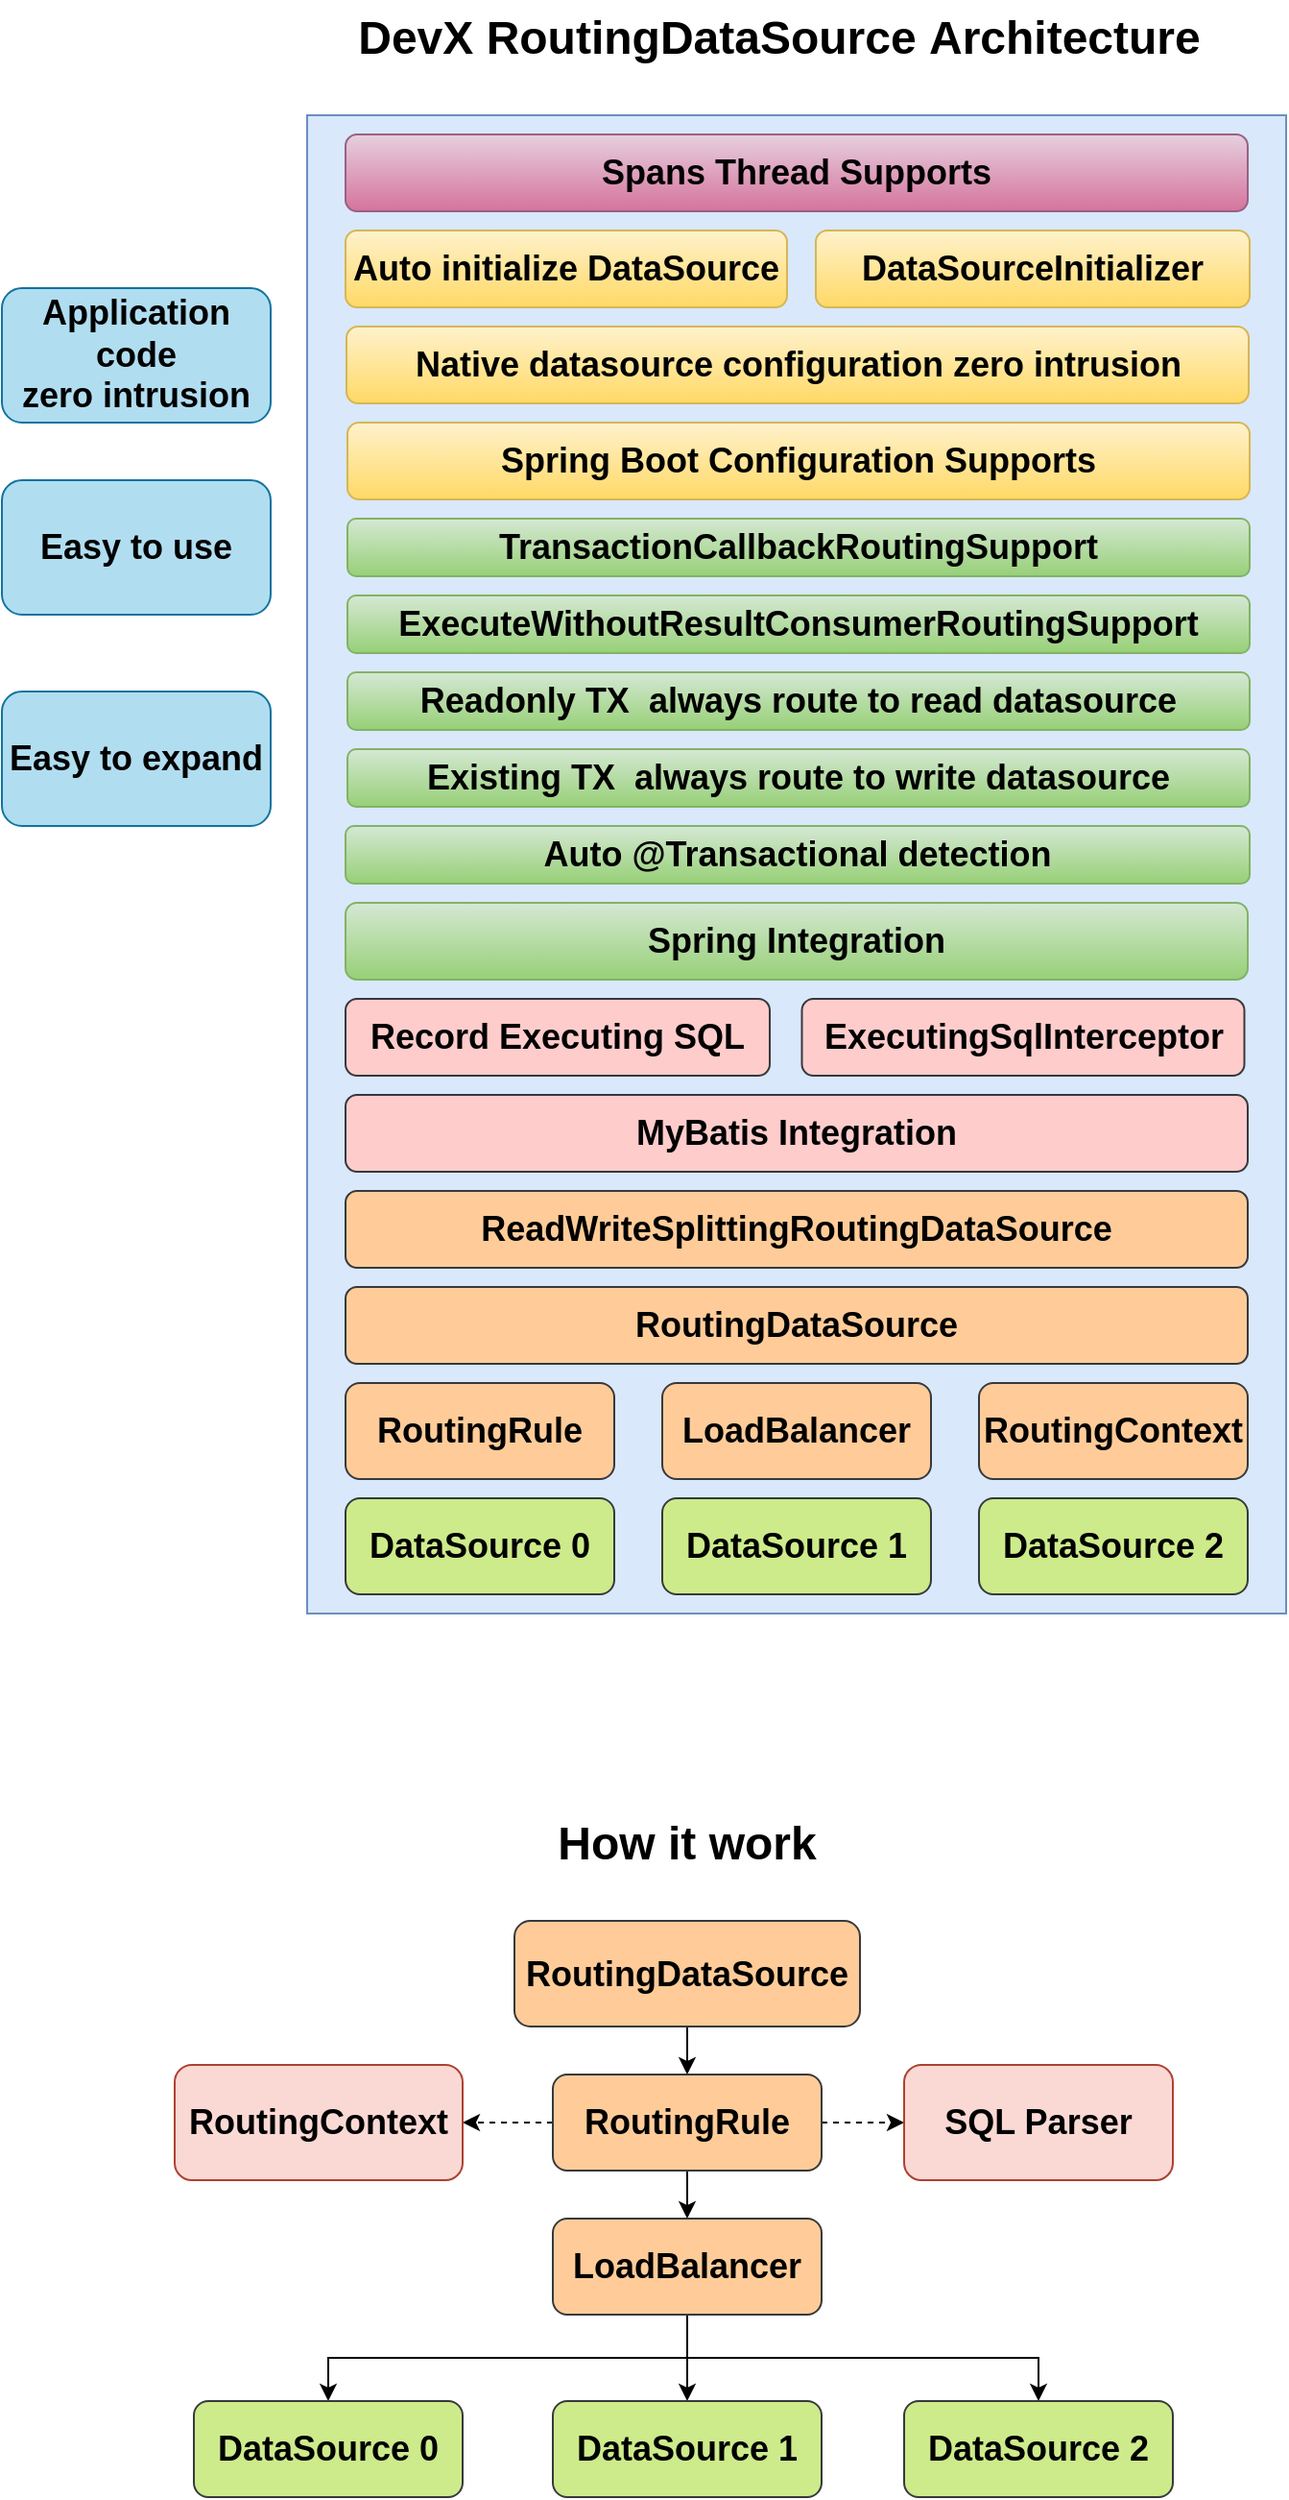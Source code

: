 <mxfile version="21.2.9" type="github">
  <diagram name="第 1 页" id="yUAKFgmiYI_kj1EXI8XT">
    <mxGraphModel dx="1014" dy="1701" grid="1" gridSize="10" guides="1" tooltips="1" connect="1" arrows="1" fold="1" page="1" pageScale="1" pageWidth="827" pageHeight="1169" math="0" shadow="0">
      <root>
        <mxCell id="0" />
        <mxCell id="1" parent="0" />
        <mxCell id="vJH0OtKHY2Miuph9InEm-1" value="" style="rounded=0;whiteSpace=wrap;html=1;fillColor=#dae8fc;strokeColor=#6c8ebf;" parent="1" vertex="1">
          <mxGeometry x="259" y="-220" width="510" height="780" as="geometry" />
        </mxCell>
        <mxCell id="vJH0OtKHY2Miuph9InEm-2" value="&lt;font style=&quot;font-size: 18px;&quot;&gt;&lt;b&gt;DataSource 0&lt;/b&gt;&lt;/font&gt;" style="rounded=1;whiteSpace=wrap;html=1;fillColor=#cdeb8b;strokeColor=#36393d;" parent="1" vertex="1">
          <mxGeometry x="279" y="500" width="140" height="50" as="geometry" />
        </mxCell>
        <mxCell id="vJH0OtKHY2Miuph9InEm-3" value="&lt;font style=&quot;font-size: 18px;&quot;&gt;&lt;b&gt;DataSource 1&lt;/b&gt;&lt;/font&gt;" style="rounded=1;whiteSpace=wrap;html=1;fillColor=#cdeb8b;strokeColor=#36393d;" parent="1" vertex="1">
          <mxGeometry x="444" y="500" width="140" height="50" as="geometry" />
        </mxCell>
        <mxCell id="vJH0OtKHY2Miuph9InEm-4" value="&lt;font style=&quot;font-size: 18px;&quot;&gt;&lt;b&gt;DataSource 2&lt;/b&gt;&lt;/font&gt;" style="rounded=1;whiteSpace=wrap;html=1;fillColor=#cdeb8b;strokeColor=#36393d;" parent="1" vertex="1">
          <mxGeometry x="609" y="500" width="140" height="50" as="geometry" />
        </mxCell>
        <mxCell id="vJH0OtKHY2Miuph9InEm-5" value="&lt;font style=&quot;font-size: 18px;&quot;&gt;&lt;b&gt;RoutingDataSource&lt;/b&gt;&lt;/font&gt;" style="rounded=1;whiteSpace=wrap;html=1;fillColor=#ffcc99;strokeColor=#36393d;" parent="1" vertex="1">
          <mxGeometry x="279" y="390" width="470" height="40" as="geometry" />
        </mxCell>
        <mxCell id="vJH0OtKHY2Miuph9InEm-6" value="&lt;b&gt;&lt;font style=&quot;font-size: 18px;&quot;&gt;RoutingRule&lt;/font&gt;&lt;/b&gt;" style="rounded=1;whiteSpace=wrap;html=1;fillColor=#ffcc99;strokeColor=#36393d;" parent="1" vertex="1">
          <mxGeometry x="279" y="440" width="140" height="50" as="geometry" />
        </mxCell>
        <mxCell id="vJH0OtKHY2Miuph9InEm-7" value="&lt;b&gt;&lt;font style=&quot;font-size: 18px;&quot;&gt;LoadBalancer&lt;/font&gt;&lt;/b&gt;" style="rounded=1;whiteSpace=wrap;html=1;fillColor=#ffcc99;strokeColor=#36393d;" parent="1" vertex="1">
          <mxGeometry x="444" y="440" width="140" height="50" as="geometry" />
        </mxCell>
        <mxCell id="vJH0OtKHY2Miuph9InEm-8" value="&lt;b&gt;&lt;font style=&quot;font-size: 18px;&quot;&gt;RoutingContext&lt;/font&gt;&lt;/b&gt;" style="rounded=1;whiteSpace=wrap;html=1;fillColor=#ffcc99;strokeColor=#36393d;" parent="1" vertex="1">
          <mxGeometry x="609" y="440" width="140" height="50" as="geometry" />
        </mxCell>
        <mxCell id="vJH0OtKHY2Miuph9InEm-9" value="&lt;font style=&quot;font-size: 18px;&quot;&gt;&lt;b&gt;MyBatis Integration&lt;/b&gt;&lt;/font&gt;" style="rounded=1;whiteSpace=wrap;html=1;fillColor=#ffcccc;strokeColor=#36393d;" parent="1" vertex="1">
          <mxGeometry x="279" y="290" width="470" height="40" as="geometry" />
        </mxCell>
        <mxCell id="vJH0OtKHY2Miuph9InEm-10" value="&lt;font style=&quot;font-size: 18px;&quot;&gt;&lt;b&gt;Spring Integration&lt;/b&gt;&lt;/font&gt;" style="rounded=1;whiteSpace=wrap;html=1;fillColor=#d5e8d4;strokeColor=#82b366;gradientColor=#97d077;" parent="1" vertex="1">
          <mxGeometry x="279" y="190" width="470" height="40" as="geometry" />
        </mxCell>
        <mxCell id="vJH0OtKHY2Miuph9InEm-11" value="&lt;font style=&quot;font-size: 18px;&quot;&gt;&lt;b&gt;Spring Boot Configuration Supports&lt;/b&gt;&lt;/font&gt;" style="rounded=1;whiteSpace=wrap;html=1;fillColor=#fff2cc;strokeColor=#d6b656;gradientColor=#ffd966;" parent="1" vertex="1">
          <mxGeometry x="280" y="-60" width="470" height="40" as="geometry" />
        </mxCell>
        <mxCell id="vJH0OtKHY2Miuph9InEm-12" value="&lt;b&gt;&lt;font style=&quot;font-size: 18px;&quot;&gt;ReadWriteSplittingRoutingDataSource&lt;/font&gt;&lt;/b&gt;" style="rounded=1;whiteSpace=wrap;html=1;fillColor=#ffcc99;strokeColor=#36393d;" parent="1" vertex="1">
          <mxGeometry x="279" y="340" width="470" height="40" as="geometry" />
        </mxCell>
        <mxCell id="vJH0OtKHY2Miuph9InEm-13" value="&lt;font style=&quot;font-size: 18px;&quot;&gt;&lt;b&gt;Application code &lt;br&gt;zero intrusion&lt;/b&gt;&lt;/font&gt;" style="rounded=1;whiteSpace=wrap;html=1;fillColor=#b1ddf0;strokeColor=#10739e;" parent="1" vertex="1">
          <mxGeometry x="100" y="-130" width="140" height="70" as="geometry" />
        </mxCell>
        <mxCell id="vJH0OtKHY2Miuph9InEm-14" value="&lt;font style=&quot;font-size: 18px;&quot;&gt;&lt;b&gt;Easy to use&lt;/b&gt;&lt;/font&gt;" style="rounded=1;whiteSpace=wrap;html=1;fillColor=#b1ddf0;strokeColor=#10739e;" parent="1" vertex="1">
          <mxGeometry x="100" y="-30" width="140" height="70" as="geometry" />
        </mxCell>
        <mxCell id="vJH0OtKHY2Miuph9InEm-15" value="&lt;b&gt;&lt;font style=&quot;font-size: 18px;&quot;&gt;Easy to expand&lt;/font&gt;&lt;/b&gt;" style="rounded=1;whiteSpace=wrap;html=1;fillColor=#b1ddf0;strokeColor=#10739e;" parent="1" vertex="1">
          <mxGeometry x="100" y="80" width="140" height="70" as="geometry" />
        </mxCell>
        <mxCell id="vJH0OtKHY2Miuph9InEm-16" value="&lt;font style=&quot;font-size: 18px;&quot;&gt;&lt;b style=&quot;&quot;&gt;Auto @Transactional&amp;nbsp;detection&lt;/b&gt;&lt;/font&gt;" style="rounded=1;whiteSpace=wrap;html=1;fillColor=#d5e8d4;strokeColor=#82b366;gradientColor=#97d077;" parent="1" vertex="1">
          <mxGeometry x="279" y="150" width="471" height="30" as="geometry" />
        </mxCell>
        <mxCell id="vJH0OtKHY2Miuph9InEm-17" value="&lt;font style=&quot;font-size: 18px;&quot;&gt;&lt;b&gt;Existing TX&amp;nbsp;&amp;nbsp;&lt;/b&gt;&lt;/font&gt;&lt;b&gt;&lt;font style=&quot;font-size: 18px;&quot;&gt;always route to write datasource&lt;/font&gt;&lt;/b&gt;" style="rounded=1;whiteSpace=wrap;html=1;fillColor=#d5e8d4;strokeColor=#82b366;gradientColor=#97d077;" parent="1" vertex="1">
          <mxGeometry x="280" y="110" width="470" height="30" as="geometry" />
        </mxCell>
        <mxCell id="vJH0OtKHY2Miuph9InEm-18" value="&lt;b&gt;&lt;font style=&quot;font-size: 18px;&quot;&gt;Native datasource configuration zero intrusion&lt;/font&gt;&lt;/b&gt;" style="rounded=1;whiteSpace=wrap;html=1;fillColor=#fff2cc;strokeColor=#d6b656;gradientColor=#ffd966;" parent="1" vertex="1">
          <mxGeometry x="279.5" y="-110" width="470" height="40" as="geometry" />
        </mxCell>
        <mxCell id="vJH0OtKHY2Miuph9InEm-21" style="edgeStyle=orthogonalEdgeStyle;rounded=0;orthogonalLoop=1;jettySize=auto;html=1;" parent="1" source="vJH0OtKHY2Miuph9InEm-19" target="vJH0OtKHY2Miuph9InEm-20" edge="1">
          <mxGeometry relative="1" as="geometry" />
        </mxCell>
        <mxCell id="vJH0OtKHY2Miuph9InEm-19" value="&lt;font style=&quot;font-size: 18px;&quot;&gt;&lt;b&gt;RoutingDataSource&lt;/b&gt;&lt;/font&gt;" style="rounded=1;whiteSpace=wrap;html=1;fillColor=#ffcc99;strokeColor=#36393d;" parent="1" vertex="1">
          <mxGeometry x="367" y="720" width="180" height="55" as="geometry" />
        </mxCell>
        <mxCell id="vJH0OtKHY2Miuph9InEm-23" style="edgeStyle=orthogonalEdgeStyle;rounded=0;orthogonalLoop=1;jettySize=auto;html=1;" parent="1" source="vJH0OtKHY2Miuph9InEm-20" target="vJH0OtKHY2Miuph9InEm-22" edge="1">
          <mxGeometry relative="1" as="geometry" />
        </mxCell>
        <mxCell id="vJH0OtKHY2Miuph9InEm-31" value="" style="edgeStyle=orthogonalEdgeStyle;rounded=0;orthogonalLoop=1;jettySize=auto;html=1;dashed=1;" parent="1" source="vJH0OtKHY2Miuph9InEm-20" target="vJH0OtKHY2Miuph9InEm-30" edge="1">
          <mxGeometry relative="1" as="geometry" />
        </mxCell>
        <mxCell id="vJH0OtKHY2Miuph9InEm-35" value="" style="edgeStyle=orthogonalEdgeStyle;rounded=0;orthogonalLoop=1;jettySize=auto;html=1;dashed=1;" parent="1" source="vJH0OtKHY2Miuph9InEm-20" target="vJH0OtKHY2Miuph9InEm-34" edge="1">
          <mxGeometry relative="1" as="geometry" />
        </mxCell>
        <mxCell id="vJH0OtKHY2Miuph9InEm-20" value="&lt;b&gt;&lt;font style=&quot;font-size: 18px;&quot;&gt;RoutingRule&lt;/font&gt;&lt;/b&gt;" style="rounded=1;whiteSpace=wrap;html=1;fillColor=#ffcc99;strokeColor=#36393d;" parent="1" vertex="1">
          <mxGeometry x="387" y="800" width="140" height="50" as="geometry" />
        </mxCell>
        <mxCell id="vJH0OtKHY2Miuph9InEm-27" style="edgeStyle=orthogonalEdgeStyle;rounded=0;orthogonalLoop=1;jettySize=auto;html=1;" parent="1" source="vJH0OtKHY2Miuph9InEm-22" target="vJH0OtKHY2Miuph9InEm-25" edge="1">
          <mxGeometry relative="1" as="geometry" />
        </mxCell>
        <mxCell id="vJH0OtKHY2Miuph9InEm-28" style="edgeStyle=orthogonalEdgeStyle;rounded=0;orthogonalLoop=1;jettySize=auto;html=1;exitX=0.5;exitY=1;exitDx=0;exitDy=0;" parent="1" source="vJH0OtKHY2Miuph9InEm-22" target="vJH0OtKHY2Miuph9InEm-24" edge="1">
          <mxGeometry relative="1" as="geometry" />
        </mxCell>
        <mxCell id="vJH0OtKHY2Miuph9InEm-29" style="edgeStyle=orthogonalEdgeStyle;rounded=0;orthogonalLoop=1;jettySize=auto;html=1;exitX=0.5;exitY=1;exitDx=0;exitDy=0;" parent="1" source="vJH0OtKHY2Miuph9InEm-22" target="vJH0OtKHY2Miuph9InEm-26" edge="1">
          <mxGeometry relative="1" as="geometry" />
        </mxCell>
        <mxCell id="vJH0OtKHY2Miuph9InEm-22" value="&lt;b&gt;&lt;font style=&quot;font-size: 18px;&quot;&gt;LoadBalancer&lt;/font&gt;&lt;/b&gt;" style="rounded=1;whiteSpace=wrap;html=1;fillColor=#ffcc99;strokeColor=#36393d;" parent="1" vertex="1">
          <mxGeometry x="387" y="875" width="140" height="50" as="geometry" />
        </mxCell>
        <mxCell id="vJH0OtKHY2Miuph9InEm-24" value="&lt;font style=&quot;font-size: 18px;&quot;&gt;&lt;b&gt;DataSource 0&lt;/b&gt;&lt;/font&gt;" style="rounded=1;whiteSpace=wrap;html=1;fillColor=#cdeb8b;strokeColor=#36393d;" parent="1" vertex="1">
          <mxGeometry x="200" y="970" width="140" height="50" as="geometry" />
        </mxCell>
        <mxCell id="vJH0OtKHY2Miuph9InEm-25" value="&lt;font style=&quot;font-size: 18px;&quot;&gt;&lt;b&gt;DataSource 1&lt;/b&gt;&lt;/font&gt;" style="rounded=1;whiteSpace=wrap;html=1;fillColor=#cdeb8b;strokeColor=#36393d;" parent="1" vertex="1">
          <mxGeometry x="387" y="970" width="140" height="50" as="geometry" />
        </mxCell>
        <mxCell id="vJH0OtKHY2Miuph9InEm-26" value="&lt;font style=&quot;font-size: 18px;&quot;&gt;&lt;b&gt;DataSource 2&lt;/b&gt;&lt;/font&gt;" style="rounded=1;whiteSpace=wrap;html=1;fillColor=#cdeb8b;strokeColor=#36393d;" parent="1" vertex="1">
          <mxGeometry x="570" y="970" width="140" height="50" as="geometry" />
        </mxCell>
        <mxCell id="vJH0OtKHY2Miuph9InEm-30" value="&lt;font style=&quot;font-size: 18px;&quot;&gt;&lt;b&gt;SQL Parser&lt;/b&gt;&lt;/font&gt;" style="whiteSpace=wrap;html=1;fillColor=#fad9d5;strokeColor=#ae4132;rounded=1;" parent="1" vertex="1">
          <mxGeometry x="570" y="795" width="140" height="60" as="geometry" />
        </mxCell>
        <mxCell id="vJH0OtKHY2Miuph9InEm-32" value="&lt;font style=&quot;font-size: 24px;&quot;&gt;&lt;b style=&quot;&quot;&gt;DevX RoutingDataSource&amp;nbsp;Architecture&lt;/b&gt;&lt;/font&gt;" style="text;html=1;strokeColor=none;fillColor=none;align=center;verticalAlign=middle;whiteSpace=wrap;rounded=0;" parent="1" vertex="1">
          <mxGeometry x="270" y="-280" width="470" height="40" as="geometry" />
        </mxCell>
        <mxCell id="vJH0OtKHY2Miuph9InEm-33" value="&lt;font style=&quot;font-size: 24px;&quot;&gt;&lt;b style=&quot;&quot;&gt;How it work&lt;/b&gt;&lt;/font&gt;" style="text;html=1;strokeColor=none;fillColor=none;align=center;verticalAlign=middle;whiteSpace=wrap;rounded=0;" parent="1" vertex="1">
          <mxGeometry x="222" y="660" width="470" height="40" as="geometry" />
        </mxCell>
        <mxCell id="vJH0OtKHY2Miuph9InEm-34" value="&lt;font style=&quot;font-size: 18px;&quot;&gt;&lt;b&gt;RoutingContext&lt;/b&gt;&lt;/font&gt;" style="whiteSpace=wrap;html=1;fillColor=#fad9d5;strokeColor=#ae4132;rounded=1;" parent="1" vertex="1">
          <mxGeometry x="190" y="795" width="150" height="60" as="geometry" />
        </mxCell>
        <mxCell id="DO5tkAUlz4x5aCXxbuHO-1" value="&lt;font style=&quot;font-size: 18px;&quot;&gt;&lt;b&gt;Auto&amp;nbsp;initialize DataSource&lt;/b&gt;&lt;/font&gt;" style="rounded=1;whiteSpace=wrap;html=1;fillColor=#fff2cc;strokeColor=#d6b656;gradientColor=#ffd966;" vertex="1" parent="1">
          <mxGeometry x="279" y="-160" width="230" height="40" as="geometry" />
        </mxCell>
        <mxCell id="DO5tkAUlz4x5aCXxbuHO-2" value="&lt;font style=&quot;font-size: 18px;&quot;&gt;&lt;b&gt;DataSourceInitializer&lt;/b&gt;&lt;/font&gt;" style="rounded=1;whiteSpace=wrap;html=1;fillColor=#fff2cc;strokeColor=#d6b656;gradientColor=#ffd966;" vertex="1" parent="1">
          <mxGeometry x="524" y="-160" width="226" height="40" as="geometry" />
        </mxCell>
        <mxCell id="DO5tkAUlz4x5aCXxbuHO-3" value="&lt;font style=&quot;&quot;&gt;&lt;font style=&quot;&quot;&gt;&lt;b&gt;&lt;font style=&quot;font-size: 18px;&quot;&gt;Record &lt;/font&gt;&lt;/b&gt;&lt;b style=&quot;font-size: 18px;&quot;&gt;Executing&lt;/b&gt;&lt;b style=&quot;font-size: 18px;&quot;&gt;&amp;nbsp;&lt;/b&gt;&lt;/font&gt;&lt;b style=&quot;font-size: 18px;&quot;&gt;SQL&lt;/b&gt;&lt;/font&gt;" style="rounded=1;whiteSpace=wrap;html=1;fillColor=#ffcccc;strokeColor=#36393d;" vertex="1" parent="1">
          <mxGeometry x="279" y="240" width="221" height="40" as="geometry" />
        </mxCell>
        <mxCell id="DO5tkAUlz4x5aCXxbuHO-4" value="&lt;b&gt;&lt;font style=&quot;font-size: 18px;&quot;&gt;ExecutingSqlInterceptor&lt;/font&gt;&lt;/b&gt;" style="rounded=1;whiteSpace=wrap;html=1;fillColor=#ffcccc;strokeColor=#36393d;" vertex="1" parent="1">
          <mxGeometry x="516.75" y="240" width="230.5" height="40" as="geometry" />
        </mxCell>
        <mxCell id="DO5tkAUlz4x5aCXxbuHO-5" value="&lt;font style=&quot;font-size: 18px;&quot;&gt;&lt;b&gt;Readonly TX&amp;nbsp;&amp;nbsp;&lt;/b&gt;&lt;/font&gt;&lt;b&gt;&lt;font style=&quot;font-size: 18px;&quot;&gt;always route to read datasource&lt;/font&gt;&lt;/b&gt;" style="rounded=1;whiteSpace=wrap;html=1;fillColor=#d5e8d4;strokeColor=#82b366;gradientColor=#97d077;" vertex="1" parent="1">
          <mxGeometry x="280" y="70" width="470" height="30" as="geometry" />
        </mxCell>
        <mxCell id="DO5tkAUlz4x5aCXxbuHO-7" value="&lt;b&gt;&lt;font style=&quot;font-size: 18px;&quot;&gt;ExecuteWithoutResultConsumerRoutingSupport&lt;/font&gt;&lt;/b&gt;" style="rounded=1;whiteSpace=wrap;html=1;fillColor=#d5e8d4;strokeColor=#82b366;gradientColor=#97d077;" vertex="1" parent="1">
          <mxGeometry x="280" y="30" width="470" height="30" as="geometry" />
        </mxCell>
        <mxCell id="DO5tkAUlz4x5aCXxbuHO-8" value="&lt;b&gt;&lt;font style=&quot;font-size: 18px;&quot;&gt;TransactionCallbackRoutingSupport&lt;/font&gt;&lt;/b&gt;" style="rounded=1;whiteSpace=wrap;html=1;fillColor=#d5e8d4;strokeColor=#82b366;gradientColor=#97d077;" vertex="1" parent="1">
          <mxGeometry x="280" y="-10" width="470" height="30" as="geometry" />
        </mxCell>
        <mxCell id="DO5tkAUlz4x5aCXxbuHO-9" value="&lt;font style=&quot;font-size: 18px;&quot;&gt;&lt;b&gt;Spans Thread Supports&lt;/b&gt;&lt;/font&gt;" style="rounded=1;whiteSpace=wrap;html=1;fillColor=#e6d0de;strokeColor=#996185;gradientColor=#d5739d;" vertex="1" parent="1">
          <mxGeometry x="279" y="-210" width="470" height="40" as="geometry" />
        </mxCell>
      </root>
    </mxGraphModel>
  </diagram>
</mxfile>
